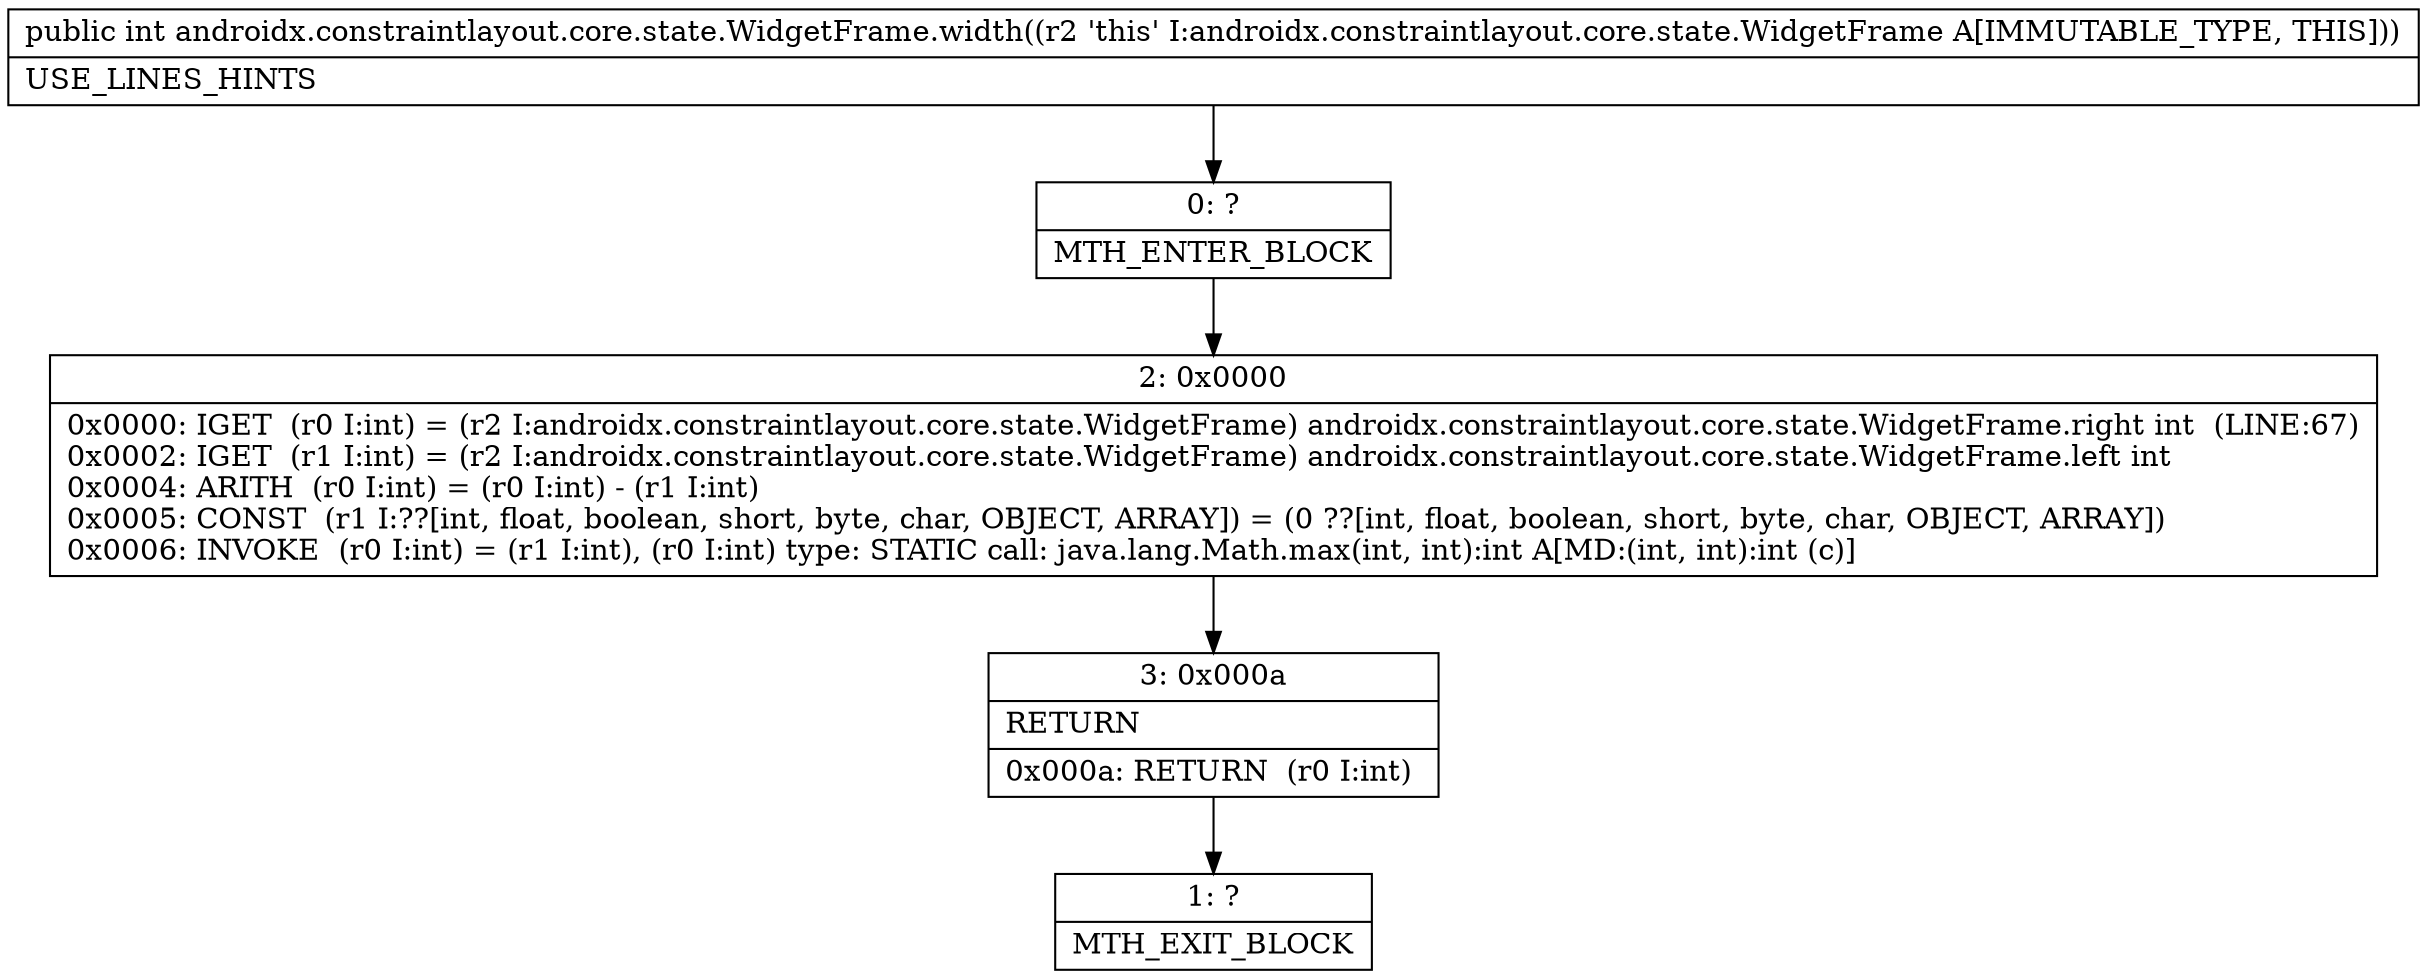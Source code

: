 digraph "CFG forandroidx.constraintlayout.core.state.WidgetFrame.width()I" {
Node_0 [shape=record,label="{0\:\ ?|MTH_ENTER_BLOCK\l}"];
Node_2 [shape=record,label="{2\:\ 0x0000|0x0000: IGET  (r0 I:int) = (r2 I:androidx.constraintlayout.core.state.WidgetFrame) androidx.constraintlayout.core.state.WidgetFrame.right int  (LINE:67)\l0x0002: IGET  (r1 I:int) = (r2 I:androidx.constraintlayout.core.state.WidgetFrame) androidx.constraintlayout.core.state.WidgetFrame.left int \l0x0004: ARITH  (r0 I:int) = (r0 I:int) \- (r1 I:int) \l0x0005: CONST  (r1 I:??[int, float, boolean, short, byte, char, OBJECT, ARRAY]) = (0 ??[int, float, boolean, short, byte, char, OBJECT, ARRAY]) \l0x0006: INVOKE  (r0 I:int) = (r1 I:int), (r0 I:int) type: STATIC call: java.lang.Math.max(int, int):int A[MD:(int, int):int (c)]\l}"];
Node_3 [shape=record,label="{3\:\ 0x000a|RETURN\l|0x000a: RETURN  (r0 I:int) \l}"];
Node_1 [shape=record,label="{1\:\ ?|MTH_EXIT_BLOCK\l}"];
MethodNode[shape=record,label="{public int androidx.constraintlayout.core.state.WidgetFrame.width((r2 'this' I:androidx.constraintlayout.core.state.WidgetFrame A[IMMUTABLE_TYPE, THIS]))  | USE_LINES_HINTS\l}"];
MethodNode -> Node_0;Node_0 -> Node_2;
Node_2 -> Node_3;
Node_3 -> Node_1;
}

